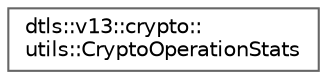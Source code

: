 digraph "Graphical Class Hierarchy"
{
 // LATEX_PDF_SIZE
  bgcolor="transparent";
  edge [fontname=Helvetica,fontsize=10,labelfontname=Helvetica,labelfontsize=10];
  node [fontname=Helvetica,fontsize=10,shape=box,height=0.2,width=0.4];
  rankdir="LR";
  Node0 [id="Node000000",label="dtls::v13::crypto::\lutils::CryptoOperationStats",height=0.2,width=0.4,color="grey40", fillcolor="white", style="filled",URL="$structdtls_1_1v13_1_1crypto_1_1utils_1_1CryptoOperationStats.html",tooltip=" "];
}

